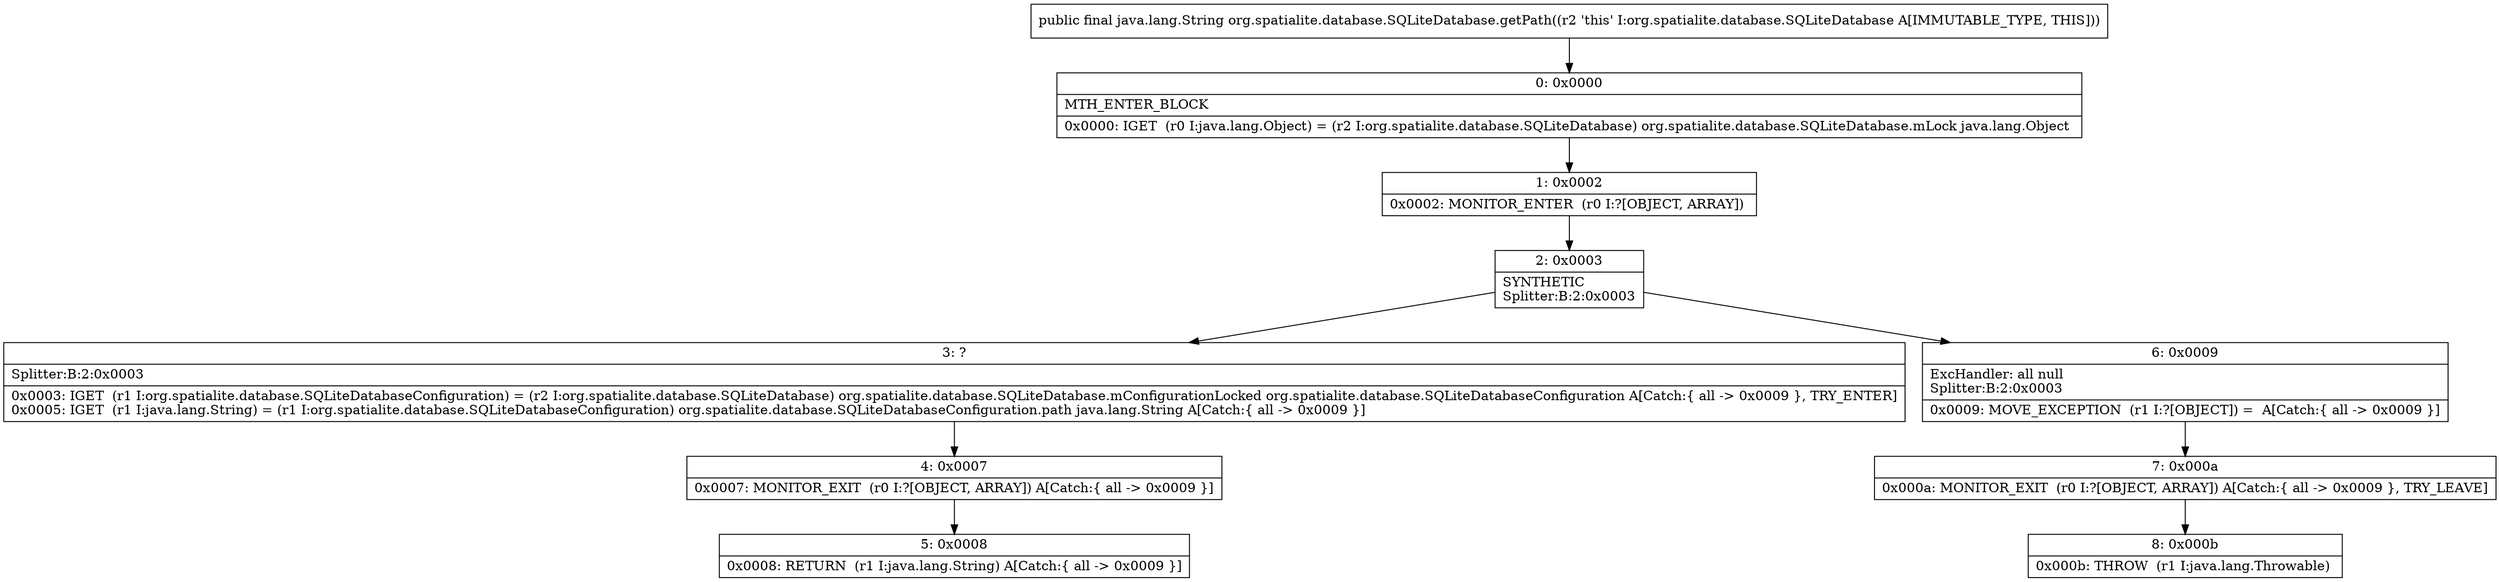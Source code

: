digraph "CFG fororg.spatialite.database.SQLiteDatabase.getPath()Ljava\/lang\/String;" {
Node_0 [shape=record,label="{0\:\ 0x0000|MTH_ENTER_BLOCK\l|0x0000: IGET  (r0 I:java.lang.Object) = (r2 I:org.spatialite.database.SQLiteDatabase) org.spatialite.database.SQLiteDatabase.mLock java.lang.Object \l}"];
Node_1 [shape=record,label="{1\:\ 0x0002|0x0002: MONITOR_ENTER  (r0 I:?[OBJECT, ARRAY]) \l}"];
Node_2 [shape=record,label="{2\:\ 0x0003|SYNTHETIC\lSplitter:B:2:0x0003\l}"];
Node_3 [shape=record,label="{3\:\ ?|Splitter:B:2:0x0003\l|0x0003: IGET  (r1 I:org.spatialite.database.SQLiteDatabaseConfiguration) = (r2 I:org.spatialite.database.SQLiteDatabase) org.spatialite.database.SQLiteDatabase.mConfigurationLocked org.spatialite.database.SQLiteDatabaseConfiguration A[Catch:\{ all \-\> 0x0009 \}, TRY_ENTER]\l0x0005: IGET  (r1 I:java.lang.String) = (r1 I:org.spatialite.database.SQLiteDatabaseConfiguration) org.spatialite.database.SQLiteDatabaseConfiguration.path java.lang.String A[Catch:\{ all \-\> 0x0009 \}]\l}"];
Node_4 [shape=record,label="{4\:\ 0x0007|0x0007: MONITOR_EXIT  (r0 I:?[OBJECT, ARRAY]) A[Catch:\{ all \-\> 0x0009 \}]\l}"];
Node_5 [shape=record,label="{5\:\ 0x0008|0x0008: RETURN  (r1 I:java.lang.String) A[Catch:\{ all \-\> 0x0009 \}]\l}"];
Node_6 [shape=record,label="{6\:\ 0x0009|ExcHandler: all null\lSplitter:B:2:0x0003\l|0x0009: MOVE_EXCEPTION  (r1 I:?[OBJECT]) =  A[Catch:\{ all \-\> 0x0009 \}]\l}"];
Node_7 [shape=record,label="{7\:\ 0x000a|0x000a: MONITOR_EXIT  (r0 I:?[OBJECT, ARRAY]) A[Catch:\{ all \-\> 0x0009 \}, TRY_LEAVE]\l}"];
Node_8 [shape=record,label="{8\:\ 0x000b|0x000b: THROW  (r1 I:java.lang.Throwable) \l}"];
MethodNode[shape=record,label="{public final java.lang.String org.spatialite.database.SQLiteDatabase.getPath((r2 'this' I:org.spatialite.database.SQLiteDatabase A[IMMUTABLE_TYPE, THIS])) }"];
MethodNode -> Node_0;
Node_0 -> Node_1;
Node_1 -> Node_2;
Node_2 -> Node_3;
Node_2 -> Node_6;
Node_3 -> Node_4;
Node_4 -> Node_5;
Node_6 -> Node_7;
Node_7 -> Node_8;
}

